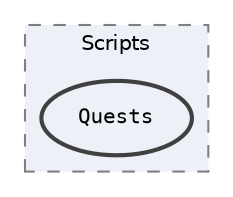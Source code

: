 digraph "Assets/Scripts/Quests"
{
 // INTERACTIVE_SVG=YES
 // LATEX_PDF_SIZE
  bgcolor="transparent";
  edge [fontname=Helvetica,fontsize=10,labelfontname=Helvetica,labelfontsize=10];
  node [fontname=Helvetica,fontsize=10,fontname=Consolas fontsize=10 style=filled height=0.2 width=0.4 margin=0.1];
  compound=true
  subgraph clusterdir_f13b41af88cf68434578284aaf699e39 {
    graph [ bgcolor="#edf0f7", pencolor="grey50", label="Scripts", fontname=Helvetica,fontsize=10 style="filled,dashed", URL="dir_f13b41af88cf68434578284aaf699e39.html",tooltip=""]
  dir_16c639b8d1661eeebbabf9a02f3daf21 [label="Quests", fillcolor="#edf0f7", color="grey25", style="filled,bold", URL="dir_16c639b8d1661eeebbabf9a02f3daf21.html",tooltip=""];
  }
}
